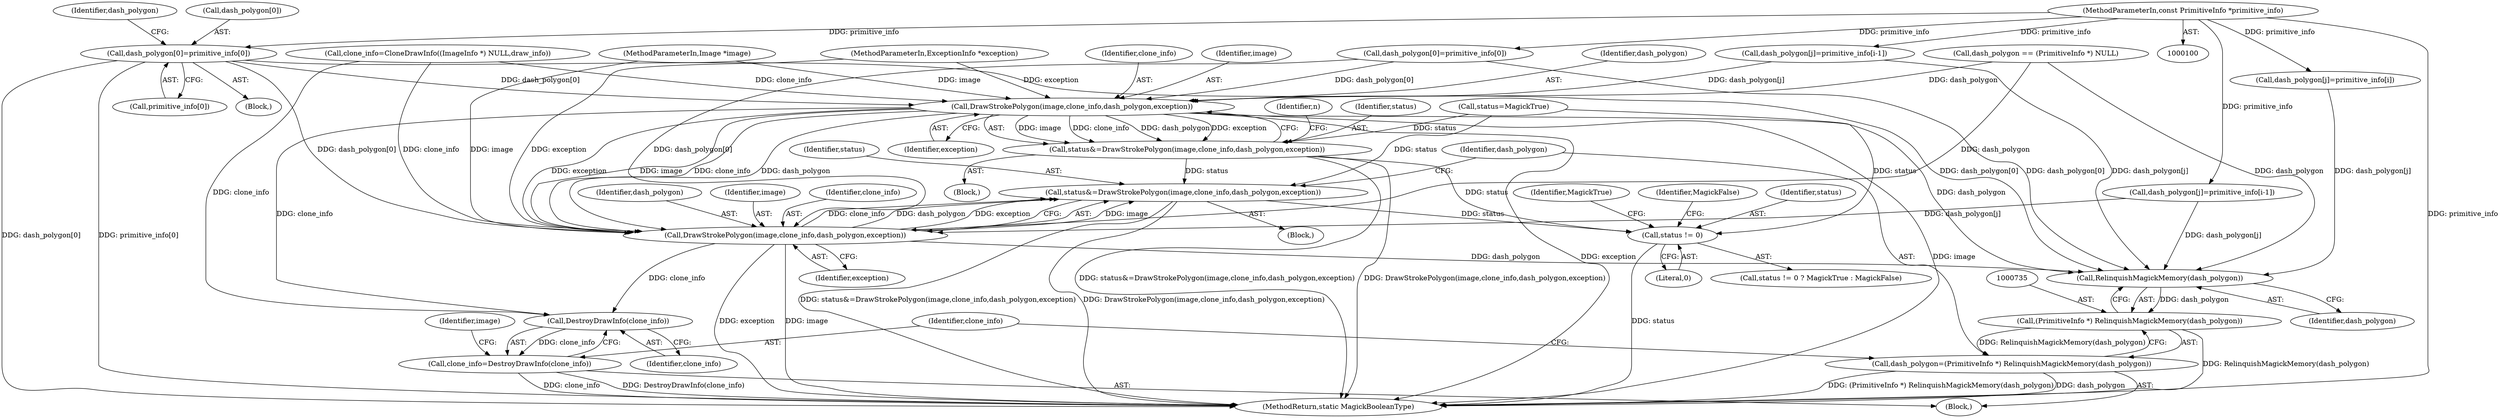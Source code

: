 digraph "0_ImageMagick_726812fa2fa7ce16bcf58f6e115f65427a1c0950_0@array" {
"1000436" [label="(Call,dash_polygon[0]=primitive_info[0])"];
"1000102" [label="(MethodParameterIn,const PrimitiveInfo *primitive_info)"];
"1000595" [label="(Call,DrawStrokePolygon(image,clone_info,dash_polygon,exception))"];
"1000593" [label="(Call,status&=DrawStrokePolygon(image,clone_info,dash_polygon,exception))"];
"1000725" [label="(Call,status&=DrawStrokePolygon(image,clone_info,dash_polygon,exception))"];
"1000756" [label="(Call,status != 0)"];
"1000727" [label="(Call,DrawStrokePolygon(image,clone_info,dash_polygon,exception))"];
"1000736" [label="(Call,RelinquishMagickMemory(dash_polygon))"];
"1000734" [label="(Call,(PrimitiveInfo *) RelinquishMagickMemory(dash_polygon))"];
"1000732" [label="(Call,dash_polygon=(PrimitiveInfo *) RelinquishMagickMemory(dash_polygon))"];
"1000740" [label="(Call,DestroyDrawInfo(clone_info))"];
"1000738" [label="(Call,clone_info=DestroyDrawInfo(clone_info))"];
"1000737" [label="(Identifier,dash_polygon)"];
"1000761" [label="(MethodReturn,static MagickBooleanType)"];
"1000596" [label="(Identifier,image)"];
"1000734" [label="(Call,(PrimitiveInfo *) RelinquishMagickMemory(dash_polygon))"];
"1000732" [label="(Call,dash_polygon=(PrimitiveInfo *) RelinquishMagickMemory(dash_polygon))"];
"1000440" [label="(Call,primitive_info[0])"];
"1000740" [label="(Call,DestroyDrawInfo(clone_info))"];
"1000599" [label="(Identifier,exception)"];
"1000598" [label="(Identifier,dash_polygon)"];
"1000756" [label="(Call,status != 0)"];
"1000758" [label="(Literal,0)"];
"1000727" [label="(Call,DrawStrokePolygon(image,clone_info,dash_polygon,exception))"];
"1000597" [label="(Identifier,clone_info)"];
"1000436" [label="(Call,dash_polygon[0]=primitive_info[0])"];
"1000745" [label="(Identifier,image)"];
"1000309" [label="(Call,status=MagickTrue)"];
"1000435" [label="(Block,)"];
"1000509" [label="(Call,dash_polygon[j]=primitive_info[i-1])"];
"1000730" [label="(Identifier,dash_polygon)"];
"1000760" [label="(Identifier,MagickFalse)"];
"1000642" [label="(Call,dash_polygon[j]=primitive_info[i])"];
"1000728" [label="(Identifier,image)"];
"1000757" [label="(Identifier,status)"];
"1000726" [label="(Identifier,status)"];
"1000447" [label="(Identifier,dash_polygon)"];
"1000191" [label="(Call,dash_polygon[0]=primitive_info[0])"];
"1000731" [label="(Identifier,exception)"];
"1000105" [label="(Block,)"];
"1000595" [label="(Call,DrawStrokePolygon(image,clone_info,dash_polygon,exception))"];
"1000755" [label="(Call,status != 0 ? MagickTrue : MagickFalse)"];
"1000738" [label="(Call,clone_info=DestroyDrawInfo(clone_info))"];
"1000601" [label="(Identifier,n)"];
"1000739" [label="(Identifier,clone_info)"];
"1000672" [label="(Block,)"];
"1000593" [label="(Call,status&=DrawStrokePolygon(image,clone_info,dash_polygon,exception))"];
"1000103" [label="(MethodParameterIn,Image *image)"];
"1000741" [label="(Identifier,clone_info)"];
"1000736" [label="(Call,RelinquishMagickMemory(dash_polygon))"];
"1000733" [label="(Identifier,dash_polygon)"];
"1000437" [label="(Call,dash_polygon[0])"];
"1000497" [label="(Block,)"];
"1000102" [label="(MethodParameterIn,const PrimitiveInfo *primitive_info)"];
"1000673" [label="(Call,dash_polygon[j]=primitive_info[i-1])"];
"1000172" [label="(Call,dash_polygon == (PrimitiveInfo *) NULL)"];
"1000725" [label="(Call,status&=DrawStrokePolygon(image,clone_info,dash_polygon,exception))"];
"1000179" [label="(Call,clone_info=CloneDrawInfo((ImageInfo *) NULL,draw_info))"];
"1000594" [label="(Identifier,status)"];
"1000104" [label="(MethodParameterIn,ExceptionInfo *exception)"];
"1000759" [label="(Identifier,MagickTrue)"];
"1000729" [label="(Identifier,clone_info)"];
"1000436" -> "1000435"  [label="AST: "];
"1000436" -> "1000440"  [label="CFG: "];
"1000437" -> "1000436"  [label="AST: "];
"1000440" -> "1000436"  [label="AST: "];
"1000447" -> "1000436"  [label="CFG: "];
"1000436" -> "1000761"  [label="DDG: dash_polygon[0]"];
"1000436" -> "1000761"  [label="DDG: primitive_info[0]"];
"1000102" -> "1000436"  [label="DDG: primitive_info"];
"1000436" -> "1000595"  [label="DDG: dash_polygon[0]"];
"1000436" -> "1000727"  [label="DDG: dash_polygon[0]"];
"1000436" -> "1000736"  [label="DDG: dash_polygon[0]"];
"1000102" -> "1000100"  [label="AST: "];
"1000102" -> "1000761"  [label="DDG: primitive_info"];
"1000102" -> "1000191"  [label="DDG: primitive_info"];
"1000102" -> "1000509"  [label="DDG: primitive_info"];
"1000102" -> "1000642"  [label="DDG: primitive_info"];
"1000102" -> "1000673"  [label="DDG: primitive_info"];
"1000595" -> "1000593"  [label="AST: "];
"1000595" -> "1000599"  [label="CFG: "];
"1000596" -> "1000595"  [label="AST: "];
"1000597" -> "1000595"  [label="AST: "];
"1000598" -> "1000595"  [label="AST: "];
"1000599" -> "1000595"  [label="AST: "];
"1000593" -> "1000595"  [label="CFG: "];
"1000595" -> "1000761"  [label="DDG: exception"];
"1000595" -> "1000761"  [label="DDG: image"];
"1000595" -> "1000593"  [label="DDG: image"];
"1000595" -> "1000593"  [label="DDG: clone_info"];
"1000595" -> "1000593"  [label="DDG: dash_polygon"];
"1000595" -> "1000593"  [label="DDG: exception"];
"1000103" -> "1000595"  [label="DDG: image"];
"1000179" -> "1000595"  [label="DDG: clone_info"];
"1000172" -> "1000595"  [label="DDG: dash_polygon"];
"1000509" -> "1000595"  [label="DDG: dash_polygon[j]"];
"1000191" -> "1000595"  [label="DDG: dash_polygon[0]"];
"1000104" -> "1000595"  [label="DDG: exception"];
"1000595" -> "1000727"  [label="DDG: image"];
"1000595" -> "1000727"  [label="DDG: clone_info"];
"1000595" -> "1000727"  [label="DDG: dash_polygon"];
"1000595" -> "1000727"  [label="DDG: exception"];
"1000595" -> "1000736"  [label="DDG: dash_polygon"];
"1000595" -> "1000740"  [label="DDG: clone_info"];
"1000593" -> "1000497"  [label="AST: "];
"1000594" -> "1000593"  [label="AST: "];
"1000601" -> "1000593"  [label="CFG: "];
"1000593" -> "1000761"  [label="DDG: DrawStrokePolygon(image,clone_info,dash_polygon,exception)"];
"1000593" -> "1000761"  [label="DDG: status&=DrawStrokePolygon(image,clone_info,dash_polygon,exception)"];
"1000309" -> "1000593"  [label="DDG: status"];
"1000593" -> "1000725"  [label="DDG: status"];
"1000593" -> "1000756"  [label="DDG: status"];
"1000725" -> "1000672"  [label="AST: "];
"1000725" -> "1000727"  [label="CFG: "];
"1000726" -> "1000725"  [label="AST: "];
"1000727" -> "1000725"  [label="AST: "];
"1000733" -> "1000725"  [label="CFG: "];
"1000725" -> "1000761"  [label="DDG: DrawStrokePolygon(image,clone_info,dash_polygon,exception)"];
"1000725" -> "1000761"  [label="DDG: status&=DrawStrokePolygon(image,clone_info,dash_polygon,exception)"];
"1000309" -> "1000725"  [label="DDG: status"];
"1000727" -> "1000725"  [label="DDG: image"];
"1000727" -> "1000725"  [label="DDG: clone_info"];
"1000727" -> "1000725"  [label="DDG: dash_polygon"];
"1000727" -> "1000725"  [label="DDG: exception"];
"1000725" -> "1000756"  [label="DDG: status"];
"1000756" -> "1000755"  [label="AST: "];
"1000756" -> "1000758"  [label="CFG: "];
"1000757" -> "1000756"  [label="AST: "];
"1000758" -> "1000756"  [label="AST: "];
"1000759" -> "1000756"  [label="CFG: "];
"1000760" -> "1000756"  [label="CFG: "];
"1000756" -> "1000761"  [label="DDG: status"];
"1000309" -> "1000756"  [label="DDG: status"];
"1000727" -> "1000731"  [label="CFG: "];
"1000728" -> "1000727"  [label="AST: "];
"1000729" -> "1000727"  [label="AST: "];
"1000730" -> "1000727"  [label="AST: "];
"1000731" -> "1000727"  [label="AST: "];
"1000727" -> "1000761"  [label="DDG: exception"];
"1000727" -> "1000761"  [label="DDG: image"];
"1000103" -> "1000727"  [label="DDG: image"];
"1000179" -> "1000727"  [label="DDG: clone_info"];
"1000673" -> "1000727"  [label="DDG: dash_polygon[j]"];
"1000172" -> "1000727"  [label="DDG: dash_polygon"];
"1000191" -> "1000727"  [label="DDG: dash_polygon[0]"];
"1000104" -> "1000727"  [label="DDG: exception"];
"1000727" -> "1000736"  [label="DDG: dash_polygon"];
"1000727" -> "1000740"  [label="DDG: clone_info"];
"1000736" -> "1000734"  [label="AST: "];
"1000736" -> "1000737"  [label="CFG: "];
"1000737" -> "1000736"  [label="AST: "];
"1000734" -> "1000736"  [label="CFG: "];
"1000736" -> "1000734"  [label="DDG: dash_polygon"];
"1000642" -> "1000736"  [label="DDG: dash_polygon[j]"];
"1000673" -> "1000736"  [label="DDG: dash_polygon[j]"];
"1000172" -> "1000736"  [label="DDG: dash_polygon"];
"1000509" -> "1000736"  [label="DDG: dash_polygon[j]"];
"1000191" -> "1000736"  [label="DDG: dash_polygon[0]"];
"1000734" -> "1000732"  [label="AST: "];
"1000735" -> "1000734"  [label="AST: "];
"1000732" -> "1000734"  [label="CFG: "];
"1000734" -> "1000761"  [label="DDG: RelinquishMagickMemory(dash_polygon)"];
"1000734" -> "1000732"  [label="DDG: RelinquishMagickMemory(dash_polygon)"];
"1000732" -> "1000105"  [label="AST: "];
"1000733" -> "1000732"  [label="AST: "];
"1000739" -> "1000732"  [label="CFG: "];
"1000732" -> "1000761"  [label="DDG: (PrimitiveInfo *) RelinquishMagickMemory(dash_polygon)"];
"1000732" -> "1000761"  [label="DDG: dash_polygon"];
"1000740" -> "1000738"  [label="AST: "];
"1000740" -> "1000741"  [label="CFG: "];
"1000741" -> "1000740"  [label="AST: "];
"1000738" -> "1000740"  [label="CFG: "];
"1000740" -> "1000738"  [label="DDG: clone_info"];
"1000179" -> "1000740"  [label="DDG: clone_info"];
"1000738" -> "1000105"  [label="AST: "];
"1000739" -> "1000738"  [label="AST: "];
"1000745" -> "1000738"  [label="CFG: "];
"1000738" -> "1000761"  [label="DDG: clone_info"];
"1000738" -> "1000761"  [label="DDG: DestroyDrawInfo(clone_info)"];
}
